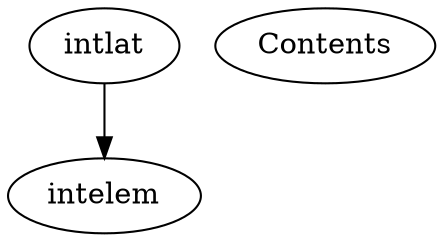 /* Created by mdot for Matlab */
digraph m2html {
  intlat -> intelem;

  Contents [URL="Contents.html"];
  intelem [URL="intelem.html"];
  intlat [URL="intlat.html"];
}